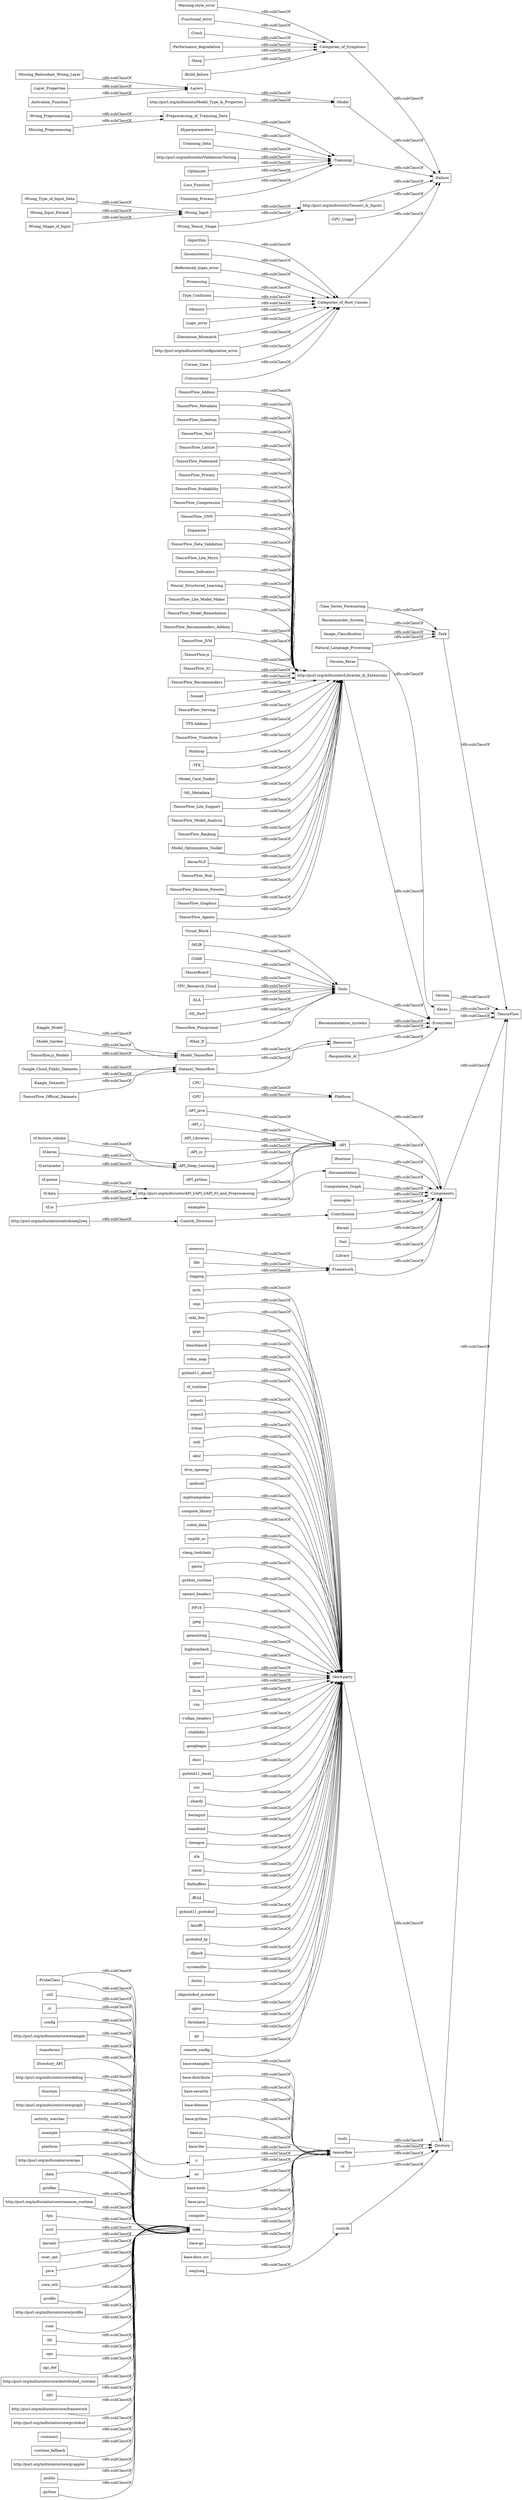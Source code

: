 digraph ar2dtool_diagram { 
rankdir=LR;
size="1000"
node [shape = rectangle, color="black"]; ":compute_library" "http://purl.org/milto/onto/core/common_runtime" ":tpu" "base:lite" ":tf.keras" ":Version_Keras" ":nccl" ":Tools" ":exemples" ":Algorithm" ":file" ":TensorFlow.js" ":c" ":kernels" ":highwayhash" ":contrib" ":Wrong_Shape_of_Input" ":gloo" ":Diretory" ":user_ops" ":Contrib_Directory" ":TensorFlow_IO" ":Documentation" ":tf.data" ":Kernel" ":tensorrt" ":llvm" ":java" ":core_util" ":profile" "http://purl.org/milto/onto/core/profile" ":ci" ":TensorFlow_Recommenders" ":Categories_of_Symptoms" ":Tool" ":ruy" "base:tools" ":Preprocessing_of_Trainning_Data" ":Image_Classification" ":Wrong_Type_of_Input_Data" ":Sonnet" ":vulkan_headers" ":stablehlo" ":Version" ":root" ":Natural_Language_Processing" ":Hyperparameters" ":Library" ":lib" ":ops" "base:java" ":TensorFlow_Serving" ":Model_Garden" ":googleapis" ":ducc" ":api_def" ":Tensorflow.js_Models" "http://purl.org/milto/onto/core/distributed_runtime" ":pybind11_bazel" ":TFX-Addons" ":CPU" ":TensorFlow_Transform" ":GPU" "http://purl.org/milto/onto/Conﬁguration_error" ":icu" ":tf.io" ":tfrt" ":Trainning_Data" ":NdArray" ":Responsible_AI" ":tf.queue" "http://purl.org/milto/onto/core/framework" ":shardy" ":TFX" "http://purl.org/milto/onto/core/protobuf" ":summary" ":boringssl" ":Corner_Case" ":ProbeClass" ":nanobind" ":Model_Card_Toolkit" ":API_cc" ":Contribution" ":ML_Metadata" ":hexagon" ":compiler" ":Tensorflow_Playground" ":xla" ":tf.estimador" ":nasm" ":API_Deep_Learning" ":flatbuffers" ":tf.feuture_column" ":TensorFlow_Lite_Support" ":runtime_fallback" "http://purl.org/milto/onto/Validation/Testing" ":TensorFlow_Model_Analysis" ":fft2d" ":tensorflow" "http://purl.org/milto/onto/contrib/seq2seq" ":Kaagle_Datasets" ":Optimizer" ":pybind11_protobuf" ":Hang" ":TensorFlow_Ranking" "http://purl.org/milto/onto/core/grappler" ":core" ":Wrong_Input" ":Concurrency" ":kissfft" ":Wrong_Input_Format" ":TensorFlow_Official_Datasets" "base:go" ":protobuf_tp" ":Resources" ":Framework" ":Activation_Function" ":Wrong_Preprocessing" ":Task" ":What_If" ":Keras" ":Model_Optimization_Toolkit" ":public" ":dlpack" ":Missing_Preprocessing" ":Inconsistency" ":KerasNLP" ":systemlibs" ":Visual_Block" ":TensorFlow_Hub" ":tools" ":hwloc" ":MLIR" ":libprotobuf_mutator" ":Colab" ":gpus" ":Layers" ":TensorFlow_Decision_Forests" ":TensorFlow_Graphics" ":farmhash" ":Loss_Function" ":Missing_Redundant_Wrong_Layer" ":Trainning_Process" ":py" ":python" ":remote_config" ":API_python" ":Time_Series_Forecasting" ":util" ":Platform" ":nvtx" ":mpi" ":Referenced_types_error" ":TensorFlow_Agents" ":mkl_dnn" ":TensorBoard" ":TensorFlow_Addons" ":Recommender_System" ":grpc" ":ir" ":Build_failure" ":benchmark" ":TensorFlow_Metadata" ":Warning-style_error" ":robin_map" ":logging" ":Model" ":TensorFlow_Quantum" ":config" ":Layer_Properties" ":Processing" ":Type_Confusion" ":Trainning" ":Google_Cloud_Public_Datasets" ":TensorFlow" "base:docs_src" "base:examples" ":pybind11_abseil" ":Memory" ":tf_runtime" ":memory" ":TensorFlow_Text" ":ortools" ":Ecosystem" ":eigen3" "http://purl.org/milto/onto/API_I/API_I/API_IO_and_Preprocessing" ":triton" ":Dataset_Tensorflow" ":TPU_Research_Cloud" ":third-party" ":Failure" ":Categories_of_Root_Causes" "base:distribute" ":TensorFlow_Lattice" ":TensorFlow_Federated" ":TensorFlow_Privacy" ":mkl" ":API" "base:security" ":Kaggle_Model" ":TensorFlow_Probability" "http://purl.org/milto/onto/core/example" ":Functional_error" "http://purl.org/milto/onto/Libraries_&_Extensions" ":transforms" ":Directory_API" ":absl" "http://purl.org/milto/onto/core/debug" ":function" ":Logic_error" ":cc" ":XLA" ":Dimension_Mismatch" ":TensorFlow_Compression" ":Runtime" ":Model_Tensorflow" ":GPU_Usage" ":TensorFlow_GNN" "http://purl.org/milto/onto/Tensors_&_Inputs" ":llvm_openmp" ":API_java" "http://purl.org/milto/onto/core/graph" "http://purl.org/milto/onto/Model_Type_&_Propertes" ":Dopamine" ":activity_watcher" ":example" ":android" ":platform" ":seq2seq" ":mpitrampoline" "http://purl.org/milto/onto/core/ops" ":sobol_data" ":TensorFlow_Data_Validation" ":implib_so" "base:dtensor" ":TensorFlow_Lite_Micro" ":clang_toolchain" "base:python" ":Fairness_Indicators" ":Crash" ":API_c" ":API_Libraries" ":pasta" ":data" ":ML_Perf" ":Performance_degradation" ":Neural_Structured_Learning" ":TensorFlow_Lite_Model_Maker" ":TensorFlow_Model_Remediation" ":python_runtime" ":TensorFlow_Recommenders_Addons" ":opencl_headers" ":FP16" ":Wrong_Tensor_Shape" ":jpeg" ":TensorFlow_JVM" ":Computation_Graph" ":Components" "base:js" ":profiler" ":examples" ":gemmlowp" ":Recommendation_systems" ; /*classes style*/
	"http://purl.org/milto/onto/core/grappler" -> ":core" [ label = "rdfs:subClassOf" ];
	":flatbuffers" -> ":third-party" [ label = "rdfs:subClassOf" ];
	":Trainning_Process" -> ":Trainning" [ label = "rdfs:subClassOf" ];
	":ML_Metadata" -> "http://purl.org/milto/onto/Libraries_&_Extensions" [ label = "rdfs:subClassOf" ];
	":python_runtime" -> ":third-party" [ label = "rdfs:subClassOf" ];
	":TensorFlow_Lite_Micro" -> "http://purl.org/milto/onto/Libraries_&_Extensions" [ label = "rdfs:subClassOf" ];
	":Categories_of_Root_Causes" -> ":Failure" [ label = "rdfs:subClassOf" ];
	":tensorrt" -> ":third-party" [ label = "rdfs:subClassOf" ];
	":profiler" -> ":core" [ label = "rdfs:subClassOf" ];
	":Wrong_Tensor_Shape" -> "http://purl.org/milto/onto/Tensors_&_Inputs" [ label = "rdfs:subClassOf" ];
	":Wrong_Preprocessing" -> ":Preprocessing_of_Trainning_Data" [ label = "rdfs:subClassOf" ];
	":Loss_Function" -> ":Trainning" [ label = "rdfs:subClassOf" ];
	":root" -> ":core" [ label = "rdfs:subClassOf" ];
	":clang_toolchain" -> ":third-party" [ label = "rdfs:subClassOf" ];
	":examples" -> ":Documentation" [ label = "rdfs:subClassOf" ];
	":TensorFlow_GNN" -> "http://purl.org/milto/onto/Libraries_&_Extensions" [ label = "rdfs:subClassOf" ];
	":Task" -> ":TensorFlow" [ label = "rdfs:subClassOf" ];
	":Categories_of_Symptoms" -> ":Failure" [ label = "rdfs:subClassOf" ];
	"http://purl.org/milto/onto/Libraries_&_Extensions" -> ":Ecosystem" [ label = "rdfs:subClassOf" ];
	":exemples" -> ":Components" [ label = "rdfs:subClassOf" ];
	":Version" -> ":TensorFlow" [ label = "rdfs:subClassOf" ];
	":Logic_error" -> ":Categories_of_Root_Causes" [ label = "rdfs:subClassOf" ];
	":fft2d" -> ":third-party" [ label = "rdfs:subClassOf" ];
	"http://purl.org/milto/onto/Tensors_&_Inputs" -> ":Failure" [ label = "rdfs:subClassOf" ];
	":Visual_Block" -> ":Tools" [ label = "rdfs:subClassOf" ];
	":sobol_data" -> ":third-party" [ label = "rdfs:subClassOf" ];
	":tf_runtime" -> ":third-party" [ label = "rdfs:subClassOf" ];
	":Trainning_Data" -> ":Trainning" [ label = "rdfs:subClassOf" ];
	":robin_map" -> ":third-party" [ label = "rdfs:subClassOf" ];
	":API_cc" -> ":API" [ label = "rdfs:subClassOf" ];
	":triton" -> ":third-party" [ label = "rdfs:subClassOf" ];
	":Natural_Language_Processing" -> ":Task" [ label = "rdfs:subClassOf" ];
	":TensorFlow_Hub" -> "http://purl.org/milto/onto/Libraries_&_Extensions" [ label = "rdfs:subClassOf" ];
	"http://purl.org/milto/onto/core/graph" -> ":core" [ label = "rdfs:subClassOf" ];
	":benchmark" -> ":third-party" [ label = "rdfs:subClassOf" ];
	":python" -> ":core" [ label = "rdfs:subClassOf" ];
	":MLIR" -> ":Tools" [ label = "rdfs:subClassOf" ];
	":TFX-Addons" -> "http://purl.org/milto/onto/Libraries_&_Extensions" [ label = "rdfs:subClassOf" ];
	":kissfft" -> ":third-party" [ label = "rdfs:subClassOf" ];
	":nanobind" -> ":third-party" [ label = "rdfs:subClassOf" ];
	":Version_Keras" -> ":Keras" [ label = "rdfs:subClassOf" ];
	":kernels" -> ":core" [ label = "rdfs:subClassOf" ];
	":Kaagle_Datasets" -> ":Dataset_Tensorflow" [ label = "rdfs:subClassOf" ];
	":TensorFlow_JVM" -> "http://purl.org/milto/onto/Libraries_&_Extensions" [ label = "rdfs:subClassOf" ];
	":KerasNLP" -> "http://purl.org/milto/onto/Libraries_&_Extensions" [ label = "rdfs:subClassOf" ];
	":hwloc" -> ":third-party" [ label = "rdfs:subClassOf" ];
	":Activation_Function" -> ":Layers" [ label = "rdfs:subClassOf" ];
	":Neural_Structured_Learning" -> "http://purl.org/milto/onto/Libraries_&_Extensions" [ label = "rdfs:subClassOf" ];
	":stablehlo" -> ":third-party" [ label = "rdfs:subClassOf" ];
	":Inconsistency" -> ":Categories_of_Root_Causes" [ label = "rdfs:subClassOf" ];
	"http://purl.org/milto/onto/Model_Type_&_Propertes" -> ":Model" [ label = "rdfs:subClassOf" ];
	":eigen3" -> ":third-party" [ label = "rdfs:subClassOf" ];
	":Hang" -> ":Categories_of_Symptoms" [ label = "rdfs:subClassOf" ];
	":Processing" -> ":Categories_of_Root_Causes" [ label = "rdfs:subClassOf" ];
	":tf.estimador" -> ":API_Deep_Learning" [ label = "rdfs:subClassOf" ];
	":util" -> ":core" [ label = "rdfs:subClassOf" ];
	":mpitrampoline" -> ":third-party" [ label = "rdfs:subClassOf" ];
	":TensorFlow_Recommenders" -> "http://purl.org/milto/onto/Libraries_&_Extensions" [ label = "rdfs:subClassOf" ];
	":lib" -> ":core" [ label = "rdfs:subClassOf" ];
	":ML_Perf" -> ":Tools" [ label = "rdfs:subClassOf" ];
	":CPU" -> ":Platform" [ label = "rdfs:subClassOf" ];
	":nasm" -> ":third-party" [ label = "rdfs:subClassOf" ];
	":API_Deep_Learning" -> ":API" [ label = "rdfs:subClassOf" ];
	":Platform" -> ":Components" [ label = "rdfs:subClassOf" ];
	":Sonnet" -> "http://purl.org/milto/onto/Libraries_&_Extensions" [ label = "rdfs:subClassOf" ];
	":protobuf_tp" -> ":third-party" [ label = "rdfs:subClassOf" ];
	":Kaggle_Model" -> ":Model_Tensorflow" [ label = "rdfs:subClassOf" ];
	":Functional_error" -> ":Categories_of_Symptoms" [ label = "rdfs:subClassOf" ];
	":Wrong_Type_of_Input_Data" -> ":Wrong_Input" [ label = "rdfs:subClassOf" ];
	":tf.queue" -> "http://purl.org/milto/onto/API_I/API_I/API_IO_and_Preprocessing" [ label = "rdfs:subClassOf" ];
	":Computation_Graph" -> ":Components" [ label = "rdfs:subClassOf" ];
	":Image_Classification" -> ":Task" [ label = "rdfs:subClassOf" ];
	":Dataset_Tensorflow" -> ":Resources" [ label = "rdfs:subClassOf" ];
	":Framework" -> ":Components" [ label = "rdfs:subClassOf" ];
	":tpu" -> ":core" [ label = "rdfs:subClassOf" ];
	":Tensorflow_Playground" -> ":Tools" [ label = "rdfs:subClassOf" ];
	":What_If" -> ":Tools" [ label = "rdfs:subClassOf" ];
	":py" -> ":third-party" [ label = "rdfs:subClassOf" ];
	":Performance_degradation" -> ":Categories_of_Symptoms" [ label = "rdfs:subClassOf" ];
	":Optimizer" -> ":Trainning" [ label = "rdfs:subClassOf" ];
	":GPU" -> ":Platform" [ label = "rdfs:subClassOf" ];
	":TensorFlow_Graphics" -> "http://purl.org/milto/onto/Libraries_&_Extensions" [ label = "rdfs:subClassOf" ];
	":public" -> ":core" [ label = "rdfs:subClassOf" ];
	"http://purl.org/milto/onto/core/ops" -> ":core" [ label = "rdfs:subClassOf" ];
	":pybind11_abseil" -> ":third-party" [ label = "rdfs:subClassOf" ];
	":TensorFlow_Model_Analysis" -> "http://purl.org/milto/onto/Libraries_&_Extensions" [ label = "rdfs:subClassOf" ];
	":TPU_Research_Cloud" -> ":Tools" [ label = "rdfs:subClassOf" ];
	":Fairness_Indicators" -> "http://purl.org/milto/onto/Libraries_&_Extensions" [ label = "rdfs:subClassOf" ];
	":function" -> ":core" [ label = "rdfs:subClassOf" ];
	":Crash" -> ":Categories_of_Symptoms" [ label = "rdfs:subClassOf" ];
	":pybind11_protobuf" -> ":third-party" [ label = "rdfs:subClassOf" ];
	":Preprocessing_of_Trainning_Data" -> ":Trainning" [ label = "rdfs:subClassOf" ];
	":jpeg" -> ":third-party" [ label = "rdfs:subClassOf" ];
	":TensorFlow_Federated" -> "http://purl.org/milto/onto/Libraries_&_Extensions" [ label = "rdfs:subClassOf" ];
	":Memory" -> ":Categories_of_Root_Causes" [ label = "rdfs:subClassOf" ];
	":TensorFlow_Lite_Model_Maker" -> "http://purl.org/milto/onto/Libraries_&_Extensions" [ label = "rdfs:subClassOf" ];
	":TensorFlow_Quantum" -> "http://purl.org/milto/onto/Libraries_&_Extensions" [ label = "rdfs:subClassOf" ];
	":absl" -> ":third-party" [ label = "rdfs:subClassOf" ];
	":Google_Cloud_Public_Datasets" -> ":Dataset_Tensorflow" [ label = "rdfs:subClassOf" ];
	":ortools" -> ":third-party" [ label = "rdfs:subClassOf" ];
	":dlpack" -> ":third-party" [ label = "rdfs:subClassOf" ];
	":example" -> ":core" [ label = "rdfs:subClassOf" ];
	":ducc" -> ":third-party" [ label = "rdfs:subClassOf" ];
	":ops" -> ":core" [ label = "rdfs:subClassOf" ];
	":cc" -> ":tensorflow" [ label = "rdfs:subClassOf" ];
	":user_ops" -> ":core" [ label = "rdfs:subClassOf" ];
	":Tensorflow.js_Models" -> ":Model_Tensorflow" [ label = "rdfs:subClassOf" ];
	":gloo" -> ":third-party" [ label = "rdfs:subClassOf" ];
	":compiler" -> ":tensorflow" [ label = "rdfs:subClassOf" ];
	":Corner_Case" -> ":Categories_of_Root_Causes" [ label = "rdfs:subClassOf" ];
	":Directory_API" -> ":core" [ label = "rdfs:subClassOf" ];
	":Warning-style_error" -> ":Categories_of_Symptoms" [ label = "rdfs:subClassOf" ];
	":TensorFlow_Data_Validation" -> "http://purl.org/milto/onto/Libraries_&_Extensions" [ label = "rdfs:subClassOf" ];
	":Tools" -> ":Ecosystem" [ label = "rdfs:subClassOf" ];
	":config" -> ":core" [ label = "rdfs:subClassOf" ];
	"base:security" -> ":tensorflow" [ label = "rdfs:subClassOf" ];
	":java" -> ":core" [ label = "rdfs:subClassOf" ];
	":TensorFlow_Lite_Support" -> "http://purl.org/milto/onto/Libraries_&_Extensions" [ label = "rdfs:subClassOf" ];
	":Dopamine" -> "http://purl.org/milto/onto/Libraries_&_Extensions" [ label = "rdfs:subClassOf" ];
	":file" -> ":Framework" [ label = "rdfs:subClassOf" ];
	":TensorFlow_Agents" -> "http://purl.org/milto/onto/Libraries_&_Extensions" [ label = "rdfs:subClassOf" ];
	"http://purl.org/milto/onto/core/protobuf" -> ":core" [ label = "rdfs:subClassOf" ];
	"http://purl.org/milto/onto/Conﬁguration_error" -> ":Categories_of_Root_Causes" [ label = "rdfs:subClassOf" ];
	":Contribution" -> ":Components" [ label = "rdfs:subClassOf" ];
	":Tool" -> ":Components" [ label = "rdfs:subClassOf" ];
	":core" -> ":tensorflow" [ label = "rdfs:subClassOf" ];
	":TensorFlow_Serving" -> "http://purl.org/milto/onto/Libraries_&_Extensions" [ label = "rdfs:subClassOf" ];
	":profile" -> ":core" [ label = "rdfs:subClassOf" ];
	":transforms" -> ":core" [ label = "rdfs:subClassOf" ];
	":Missing_Redundant_Wrong_Layer" -> ":Layers" [ label = "rdfs:subClassOf" ];
	":xla" -> ":third-party" [ label = "rdfs:subClassOf" ];
	":Resources" -> ":Ecosystem" [ label = "rdfs:subClassOf" ];
	":Hyperparameters" -> ":Trainning" [ label = "rdfs:subClassOf" ];
	":TensorFlow_Probability" -> "http://purl.org/milto/onto/Libraries_&_Extensions" [ label = "rdfs:subClassOf" ];
	":Documentation" -> ":Components" [ label = "rdfs:subClassOf" ];
	"base:java" -> ":tensorflow" [ label = "rdfs:subClassOf" ];
	":Type_Confusion" -> ":Categories_of_Root_Causes" [ label = "rdfs:subClassOf" ];
	":Layers" -> ":Model" [ label = "rdfs:subClassOf" ];
	"base:distribute" -> ":tensorflow" [ label = "rdfs:subClassOf" ];
	":api_def" -> ":core" [ label = "rdfs:subClassOf" ];
	":tensorflow" -> ":Diretory" [ label = "rdfs:subClassOf" ];
	":icu" -> ":third-party" [ label = "rdfs:subClassOf" ];
	":Trainning" -> ":Failure" [ label = "rdfs:subClassOf" ];
	":mpi" -> ":third-party" [ label = "rdfs:subClassOf" ];
	"base:tools" -> ":tensorflow" [ label = "rdfs:subClassOf" ];
	":c" -> ":tensorflow" [ label = "rdfs:subClassOf" ];
	":tfrt" -> ":core" [ label = "rdfs:subClassOf" ];
	":API_Libraries" -> ":API" [ label = "rdfs:subClassOf" ];
	":TensorFlow_Addons" -> "http://purl.org/milto/onto/Libraries_&_Extensions" [ label = "rdfs:subClassOf" ];
	":Recommender_System" -> ":Task" [ label = "rdfs:subClassOf" ];
	":memory" -> ":Framework" [ label = "rdfs:subClassOf" ];
	":llvm" -> ":third-party" [ label = "rdfs:subClassOf" ];
	":shardy" -> ":third-party" [ label = "rdfs:subClassOf" ];
	":opencl_headers" -> ":third-party" [ label = "rdfs:subClassOf" ];
	":Model_Card_Toolkit" -> "http://purl.org/milto/onto/Libraries_&_Extensions" [ label = "rdfs:subClassOf" ];
	":Time_Series_Forecasting" -> ":Task" [ label = "rdfs:subClassOf" ];
	":TensorBoard" -> ":Tools" [ label = "rdfs:subClassOf" ];
	":pasta" -> ":third-party" [ label = "rdfs:subClassOf" ];
	":TensorFlow_Decision_Forests" -> "http://purl.org/milto/onto/Libraries_&_Extensions" [ label = "rdfs:subClassOf" ];
	":ProbeClass" -> ":cc" [ label = "rdfs:subClassOf" ];
	":ProbeClass" -> ":c" [ label = "rdfs:subClassOf" ];
	":API" -> ":Components" [ label = "rdfs:subClassOf" ];
	":googleapis" -> ":third-party" [ label = "rdfs:subClassOf" ];
	":Recommendation_systems" -> ":Ecosystem" [ label = "rdfs:subClassOf" ];
	":runtime_fallback" -> ":core" [ label = "rdfs:subClassOf" ];
	":TensorFlow_IO" -> "http://purl.org/milto/onto/Libraries_&_Extensions" [ label = "rdfs:subClassOf" ];
	":gemmlowp" -> ":third-party" [ label = "rdfs:subClassOf" ];
	":TensorFlow_Official_Datasets" -> ":Dataset_Tensorflow" [ label = "rdfs:subClassOf" ];
	":FP16" -> ":third-party" [ label = "rdfs:subClassOf" ];
	":TensorFlow_Recommenders_Addons" -> "http://purl.org/milto/onto/Libraries_&_Extensions" [ label = "rdfs:subClassOf" ];
	":tools" -> ":Diretory" [ label = "rdfs:subClassOf" ];
	":llvm_openmp" -> ":third-party" [ label = "rdfs:subClassOf" ];
	":Kernel" -> ":Components" [ label = "rdfs:subClassOf" ];
	":mkl_dnn" -> ":third-party" [ label = "rdfs:subClassOf" ];
	":TFX" -> "http://purl.org/milto/onto/Libraries_&_Extensions" [ label = "rdfs:subClassOf" ];
	":mkl" -> ":third-party" [ label = "rdfs:subClassOf" ];
	"http://purl.org/milto/onto/Validation/Testing" -> ":Trainning" [ label = "rdfs:subClassOf" ];
	":nvtx" -> ":third-party" [ label = "rdfs:subClassOf" ];
	":Algorithm" -> ":Categories_of_Root_Causes" [ label = "rdfs:subClassOf" ];
	":NdArray" -> "http://purl.org/milto/onto/Libraries_&_Extensions" [ label = "rdfs:subClassOf" ];
	":Runtime" -> ":Components" [ label = "rdfs:subClassOf" ];
	":Ecosystem" -> ":TensorFlow" [ label = "rdfs:subClassOf" ];
	":Keras" -> ":TensorFlow" [ label = "rdfs:subClassOf" ];
	":compute_library" -> ":third-party" [ label = "rdfs:subClassOf" ];
	":ci" -> ":Diretory" [ label = "rdfs:subClassOf" ];
	"base:dtensor" -> ":tensorflow" [ label = "rdfs:subClassOf" ];
	":implib_so" -> ":third-party" [ label = "rdfs:subClassOf" ];
	":TensorFlow_Model_Remediation" -> "http://purl.org/milto/onto/Libraries_&_Extensions" [ label = "rdfs:subClassOf" ];
	":TensorFlow_Compression" -> "http://purl.org/milto/onto/Libraries_&_Extensions" [ label = "rdfs:subClassOf" ];
	":seq2seq" -> ":contrib" [ label = "rdfs:subClassOf" ];
	":pybind11_bazel" -> ":third-party" [ label = "rdfs:subClassOf" ];
	":TensorFlow_Lattice" -> "http://purl.org/milto/onto/Libraries_&_Extensions" [ label = "rdfs:subClassOf" ];
	":farmhash" -> ":third-party" [ label = "rdfs:subClassOf" ];
	":summary" -> ":core" [ label = "rdfs:subClassOf" ];
	"http://purl.org/milto/onto/API_I/API_I/API_IO_and_Preprocessing" -> ":API" [ label = "rdfs:subClassOf" ];
	":android" -> ":third-party" [ label = "rdfs:subClassOf" ];
	"http://purl.org/milto/onto/contrib/seq2seq" -> ":Contrib_Directory" [ label = "rdfs:subClassOf" ];
	":GPU_Usage" -> ":Failure" [ label = "rdfs:subClassOf" ];
	"base:examples" -> ":tensorflow" [ label = "rdfs:subClassOf" ];
	":logging" -> ":Framework" [ label = "rdfs:subClassOf" ];
	"http://purl.org/milto/onto/core/distributed_runtime" -> ":core" [ label = "rdfs:subClassOf" ];
	"http://purl.org/milto/onto/core/example" -> ":core" [ label = "rdfs:subClassOf" ];
	":grpc" -> ":third-party" [ label = "rdfs:subClassOf" ];
	":Wrong_Input" -> "http://purl.org/milto/onto/Tensors_&_Inputs" [ label = "rdfs:subClassOf" ];
	":TensorFlow_Privacy" -> "http://purl.org/milto/onto/Libraries_&_Extensions" [ label = "rdfs:subClassOf" ];
	":ruy" -> ":third-party" [ label = "rdfs:subClassOf" ];
	":Model" -> ":Failure" [ label = "rdfs:subClassOf" ];
	":Diretory" -> ":TensorFlow" [ label = "rdfs:subClassOf" ];
	":Dimension_Mismatch" -> ":Categories_of_Root_Causes" [ label = "rdfs:subClassOf" ];
	":tf.data" -> "http://purl.org/milto/onto/API_I/API_I/API_IO_and_Preprocessing" [ label = "rdfs:subClassOf" ];
	"base:docs_src" -> ":tensorflow" [ label = "rdfs:subClassOf" ];
	":core_util" -> ":core" [ label = "rdfs:subClassOf" ];
	":Colab" -> ":Tools" [ label = "rdfs:subClassOf" ];
	":Referenced_types_error" -> ":Categories_of_Root_Causes" [ label = "rdfs:subClassOf" ];
	":boringssl" -> ":third-party" [ label = "rdfs:subClassOf" ];
	":systemlibs" -> ":third-party" [ label = "rdfs:subClassOf" ];
	":XLA" -> ":Tools" [ label = "rdfs:subClassOf" ];
	":API_c" -> ":API" [ label = "rdfs:subClassOf" ];
	"base:python" -> ":tensorflow" [ label = "rdfs:subClassOf" ];
	":Responsible_AI" -> ":Ecosystem" [ label = "rdfs:subClassOf" ];
	":tf.keras" -> ":API_Deep_Learning" [ label = "rdfs:subClassOf" ];
	":vulkan_headers" -> ":third-party" [ label = "rdfs:subClassOf" ];
	":Missing_Preprocessing" -> ":Preprocessing_of_Trainning_Data" [ label = "rdfs:subClassOf" ];
	":Model_Tensorflow" -> ":Resources" [ label = "rdfs:subClassOf" ];
	":gpus" -> ":third-party" [ label = "rdfs:subClassOf" ];
	":Build_failure" -> ":Categories_of_Symptoms" [ label = "rdfs:subClassOf" ];
	"http://purl.org/milto/onto/core/common_runtime" -> ":core" [ label = "rdfs:subClassOf" ];
	":remote_config" -> ":third-party" [ label = "rdfs:subClassOf" ];
	":API_python" -> ":API" [ label = "rdfs:subClassOf" ];
	"http://purl.org/milto/onto/core/profile" -> ":core" [ label = "rdfs:subClassOf" ];
	"http://purl.org/milto/onto/core/debug" -> ":core" [ label = "rdfs:subClassOf" ];
	":TensorFlow_Text" -> "http://purl.org/milto/onto/Libraries_&_Extensions" [ label = "rdfs:subClassOf" ];
	"base:lite" -> ":tensorflow" [ label = "rdfs:subClassOf" ];
	"base:js" -> ":tensorflow" [ label = "rdfs:subClassOf" ];
	":TensorFlow_Metadata" -> "http://purl.org/milto/onto/Libraries_&_Extensions" [ label = "rdfs:subClassOf" ];
	"http://purl.org/milto/onto/core/framework" -> ":core" [ label = "rdfs:subClassOf" ];
	":tf.feuture_column" -> ":API_Deep_Learning" [ label = "rdfs:subClassOf" ];
	":highwayhash" -> ":third-party" [ label = "rdfs:subClassOf" ];
	":platform" -> ":core" [ label = "rdfs:subClassOf" ];
	":Wrong_Shape_of_Input" -> ":Wrong_Input" [ label = "rdfs:subClassOf" ];
	":Model_Optimization_Toolkit" -> "http://purl.org/milto/onto/Libraries_&_Extensions" [ label = "rdfs:subClassOf" ];
	":Wrong_Input_Format" -> ":Wrong_Input" [ label = "rdfs:subClassOf" ];
	":TensorFlow.js" -> "http://purl.org/milto/onto/Libraries_&_Extensions" [ label = "rdfs:subClassOf" ];
	":data" -> ":core" [ label = "rdfs:subClassOf" ];
	":libprotobuf_mutator" -> ":third-party" [ label = "rdfs:subClassOf" ];
	":Components" -> ":TensorFlow" [ label = "rdfs:subClassOf" ];
	":Concurrency" -> ":Categories_of_Root_Causes" [ label = "rdfs:subClassOf" ];
	":Library" -> ":Components" [ label = "rdfs:subClassOf" ];
	":TensorFlow_Ranking" -> "http://purl.org/milto/onto/Libraries_&_Extensions" [ label = "rdfs:subClassOf" ];
	":TensorFlow_Transform" -> "http://purl.org/milto/onto/Libraries_&_Extensions" [ label = "rdfs:subClassOf" ];
	"base:go" -> ":tensorflow" [ label = "rdfs:subClassOf" ];
	":Layer_Properties" -> ":Layers" [ label = "rdfs:subClassOf" ];
	":API_java" -> ":API" [ label = "rdfs:subClassOf" ];
	":ir" -> ":core" [ label = "rdfs:subClassOf" ];
	":Contrib_Directory" -> ":Contribution" [ label = "rdfs:subClassOf" ];
	":Model_Garden" -> ":Model_Tensorflow" [ label = "rdfs:subClassOf" ];
	":third-party" -> ":Diretory" [ label = "rdfs:subClassOf" ];
	":nccl" -> ":core" [ label = "rdfs:subClassOf" ];
	":contrib" -> ":Diretory" [ label = "rdfs:subClassOf" ];
	":activity_watcher" -> ":core" [ label = "rdfs:subClassOf" ];
	":hexagon" -> ":third-party" [ label = "rdfs:subClassOf" ];
	":tf.io" -> "http://purl.org/milto/onto/API_I/API_I/API_IO_and_Preprocessing" [ label = "rdfs:subClassOf" ];

}
